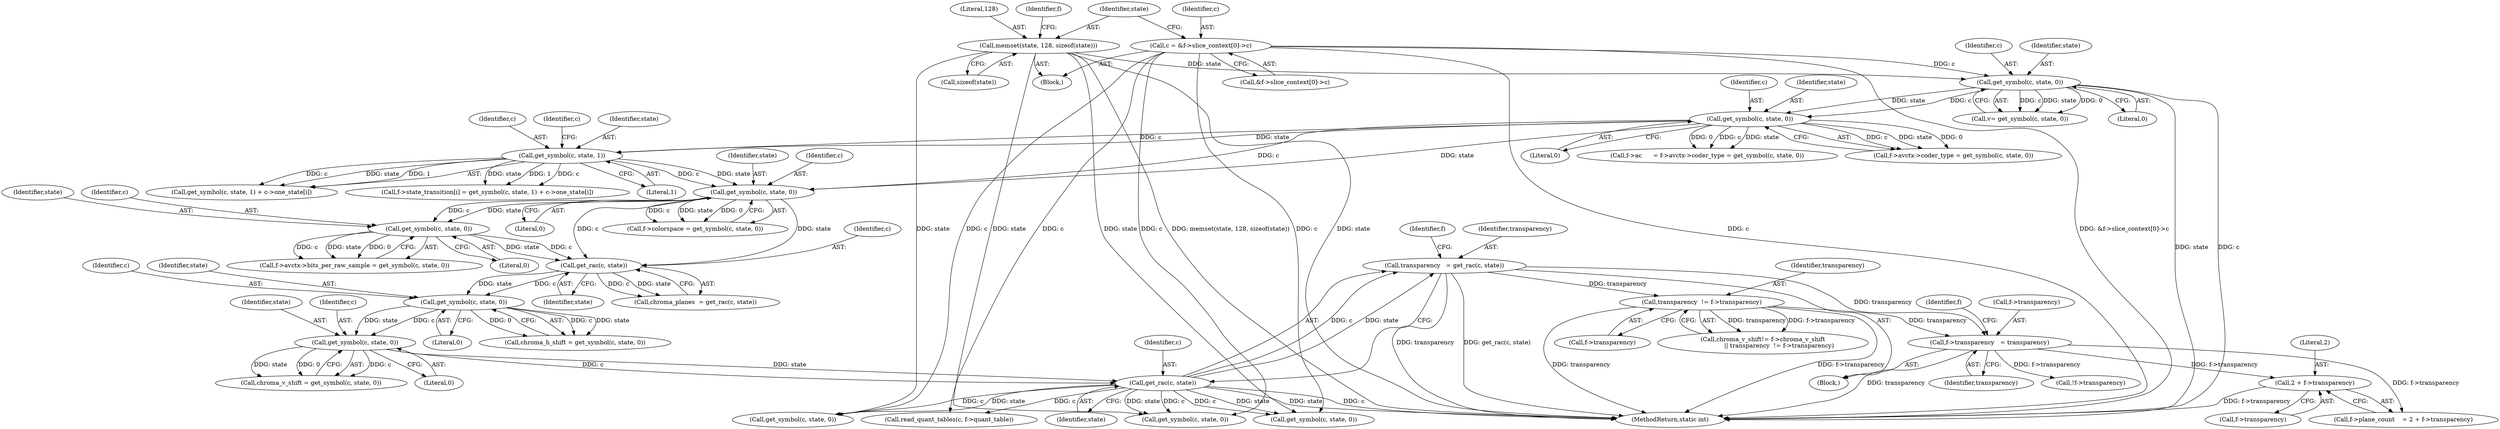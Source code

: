 digraph "0_FFmpeg_b05cd1ea7e45a836f7f6071a716c38bb30326e0f@pointer" {
"1000319" [label="(Call,2 + f->transparency)"];
"1000310" [label="(Call,f->transparency   = transparency)"];
"1000281" [label="(Call,transparency  != f->transparency)"];
"1000252" [label="(Call,transparency   = get_rac(c, state))"];
"1000254" [label="(Call,get_rac(c, state))"];
"1000248" [label="(Call,get_symbol(c, state, 0))"];
"1000242" [label="(Call,get_symbol(c, state, 0))"];
"1000237" [label="(Call,get_rac(c, state))"];
"1000215" [label="(Call,get_symbol(c, state, 0))"];
"1000202" [label="(Call,get_symbol(c, state, 1))"];
"1000175" [label="(Call,get_symbol(c, state, 0))"];
"1000142" [label="(Call,get_symbol(c, state, 0))"];
"1000113" [label="(Call,c = &f->slice_context[0]->c)"];
"1000123" [label="(Call,memset(state, 128, sizeof(state)))"];
"1000231" [label="(Call,get_symbol(c, state, 0))"];
"1000283" [label="(Call,f->transparency)"];
"1000255" [label="(Identifier,c)"];
"1000204" [label="(Identifier,state)"];
"1000143" [label="(Identifier,c)"];
"1000124" [label="(Identifier,state)"];
"1000177" [label="(Identifier,state)"];
"1000254" [label="(Call,get_rac(c, state))"];
"1000275" [label="(Call,chroma_v_shift!= f->chroma_v_shift\n                 || transparency  != f->transparency)"];
"1000239" [label="(Identifier,state)"];
"1000114" [label="(Identifier,c)"];
"1000321" [label="(Call,f->transparency)"];
"1000218" [label="(Literal,0)"];
"1000134" [label="(Block,)"];
"1000252" [label="(Call,transparency   = get_rac(c, state))"];
"1001201" [label="(Call,get_symbol(c, state, 0))"];
"1000123" [label="(Call,memset(state, 128, sizeof(state)))"];
"1000320" [label="(Literal,2)"];
"1000203" [label="(Identifier,c)"];
"1000195" [label="(Call,f->state_transition[i] = get_symbol(c, state, 1) + c->one_state[i])"];
"1000314" [label="(Identifier,transparency)"];
"1000253" [label="(Identifier,transparency)"];
"1000115" [label="(Call,&f->slice_context[0]->c)"];
"1000125" [label="(Literal,128)"];
"1000333" [label="(Call,!f->transparency)"];
"1000142" [label="(Call,get_symbol(c, state, 0))"];
"1000251" [label="(Literal,0)"];
"1000140" [label="(Call,v= get_symbol(c, state, 0))"];
"1000256" [label="(Identifier,state)"];
"1000315" [label="(Call,f->plane_count    = 2 + f->transparency)"];
"1000868" [label="(Call,get_symbol(c, state, 0))"];
"1000250" [label="(Identifier,state)"];
"1000240" [label="(Call,chroma_h_shift = get_symbol(c, state, 0))"];
"1000311" [label="(Call,f->transparency)"];
"1000211" [label="(Call,f->colorspace = get_symbol(c, state, 0))"];
"1000217" [label="(Identifier,state)"];
"1000145" [label="(Literal,0)"];
"1000178" [label="(Literal,0)"];
"1001295" [label="(MethodReturn,static int)"];
"1000281" [label="(Call,transparency  != f->transparency)"];
"1000205" [label="(Literal,1)"];
"1000248" [label="(Call,get_symbol(c, state, 0))"];
"1000259" [label="(Identifier,f)"];
"1000201" [label="(Call,get_symbol(c, state, 1) + c->one_state[i])"];
"1000144" [label="(Identifier,state)"];
"1000126" [label="(Call,sizeof(state))"];
"1000244" [label="(Identifier,state)"];
"1000249" [label="(Identifier,c)"];
"1000176" [label="(Identifier,c)"];
"1000233" [label="(Identifier,state)"];
"1000235" [label="(Call,chroma_planes  = get_rac(c, state))"];
"1000231" [label="(Call,get_symbol(c, state, 0))"];
"1000245" [label="(Literal,0)"];
"1000242" [label="(Call,get_symbol(c, state, 0))"];
"1000215" [label="(Call,get_symbol(c, state, 0))"];
"1000282" [label="(Identifier,transparency)"];
"1000237" [label="(Call,get_rac(c, state))"];
"1000319" [label="(Call,2 + f->transparency)"];
"1000175" [label="(Call,get_symbol(c, state, 0))"];
"1000238" [label="(Identifier,c)"];
"1000113" [label="(Call,c = &f->slice_context[0]->c)"];
"1000243" [label="(Identifier,c)"];
"1000232" [label="(Identifier,c)"];
"1000317" [label="(Identifier,f)"];
"1000225" [label="(Call,f->avctx->bits_per_raw_sample = get_symbol(c, state, 0))"];
"1000208" [label="(Identifier,c)"];
"1000838" [label="(Call,read_quant_tables(c, f->quant_table))"];
"1000216" [label="(Identifier,c)"];
"1000246" [label="(Call,chroma_v_shift = get_symbol(c, state, 0))"];
"1000234" [label="(Literal,0)"];
"1000202" [label="(Call,get_symbol(c, state, 1))"];
"1000131" [label="(Identifier,f)"];
"1000104" [label="(Block,)"];
"1000165" [label="(Call,f->ac      = f->avctx->coder_type = get_symbol(c, state, 0))"];
"1000169" [label="(Call,f->avctx->coder_type = get_symbol(c, state, 0))"];
"1001016" [label="(Call,get_symbol(c, state, 0))"];
"1000310" [label="(Call,f->transparency   = transparency)"];
"1000319" -> "1000315"  [label="AST: "];
"1000319" -> "1000321"  [label="CFG: "];
"1000320" -> "1000319"  [label="AST: "];
"1000321" -> "1000319"  [label="AST: "];
"1000315" -> "1000319"  [label="CFG: "];
"1000319" -> "1001295"  [label="DDG: f->transparency"];
"1000310" -> "1000319"  [label="DDG: f->transparency"];
"1000310" -> "1000134"  [label="AST: "];
"1000310" -> "1000314"  [label="CFG: "];
"1000311" -> "1000310"  [label="AST: "];
"1000314" -> "1000310"  [label="AST: "];
"1000317" -> "1000310"  [label="CFG: "];
"1000310" -> "1001295"  [label="DDG: transparency"];
"1000281" -> "1000310"  [label="DDG: transparency"];
"1000252" -> "1000310"  [label="DDG: transparency"];
"1000310" -> "1000315"  [label="DDG: f->transparency"];
"1000310" -> "1000333"  [label="DDG: f->transparency"];
"1000281" -> "1000275"  [label="AST: "];
"1000281" -> "1000283"  [label="CFG: "];
"1000282" -> "1000281"  [label="AST: "];
"1000283" -> "1000281"  [label="AST: "];
"1000275" -> "1000281"  [label="CFG: "];
"1000281" -> "1001295"  [label="DDG: transparency"];
"1000281" -> "1001295"  [label="DDG: f->transparency"];
"1000281" -> "1000275"  [label="DDG: transparency"];
"1000281" -> "1000275"  [label="DDG: f->transparency"];
"1000252" -> "1000281"  [label="DDG: transparency"];
"1000252" -> "1000134"  [label="AST: "];
"1000252" -> "1000254"  [label="CFG: "];
"1000253" -> "1000252"  [label="AST: "];
"1000254" -> "1000252"  [label="AST: "];
"1000259" -> "1000252"  [label="CFG: "];
"1000252" -> "1001295"  [label="DDG: transparency"];
"1000252" -> "1001295"  [label="DDG: get_rac(c, state)"];
"1000254" -> "1000252"  [label="DDG: c"];
"1000254" -> "1000252"  [label="DDG: state"];
"1000254" -> "1000256"  [label="CFG: "];
"1000255" -> "1000254"  [label="AST: "];
"1000256" -> "1000254"  [label="AST: "];
"1000254" -> "1001295"  [label="DDG: c"];
"1000254" -> "1001295"  [label="DDG: state"];
"1000248" -> "1000254"  [label="DDG: c"];
"1000248" -> "1000254"  [label="DDG: state"];
"1000254" -> "1000838"  [label="DDG: c"];
"1000254" -> "1000868"  [label="DDG: c"];
"1000254" -> "1000868"  [label="DDG: state"];
"1000254" -> "1001016"  [label="DDG: c"];
"1000254" -> "1001016"  [label="DDG: state"];
"1000254" -> "1001201"  [label="DDG: c"];
"1000254" -> "1001201"  [label="DDG: state"];
"1000248" -> "1000246"  [label="AST: "];
"1000248" -> "1000251"  [label="CFG: "];
"1000249" -> "1000248"  [label="AST: "];
"1000250" -> "1000248"  [label="AST: "];
"1000251" -> "1000248"  [label="AST: "];
"1000246" -> "1000248"  [label="CFG: "];
"1000248" -> "1000246"  [label="DDG: c"];
"1000248" -> "1000246"  [label="DDG: state"];
"1000248" -> "1000246"  [label="DDG: 0"];
"1000242" -> "1000248"  [label="DDG: c"];
"1000242" -> "1000248"  [label="DDG: state"];
"1000242" -> "1000240"  [label="AST: "];
"1000242" -> "1000245"  [label="CFG: "];
"1000243" -> "1000242"  [label="AST: "];
"1000244" -> "1000242"  [label="AST: "];
"1000245" -> "1000242"  [label="AST: "];
"1000240" -> "1000242"  [label="CFG: "];
"1000242" -> "1000240"  [label="DDG: c"];
"1000242" -> "1000240"  [label="DDG: state"];
"1000242" -> "1000240"  [label="DDG: 0"];
"1000237" -> "1000242"  [label="DDG: c"];
"1000237" -> "1000242"  [label="DDG: state"];
"1000237" -> "1000235"  [label="AST: "];
"1000237" -> "1000239"  [label="CFG: "];
"1000238" -> "1000237"  [label="AST: "];
"1000239" -> "1000237"  [label="AST: "];
"1000235" -> "1000237"  [label="CFG: "];
"1000237" -> "1000235"  [label="DDG: c"];
"1000237" -> "1000235"  [label="DDG: state"];
"1000215" -> "1000237"  [label="DDG: c"];
"1000215" -> "1000237"  [label="DDG: state"];
"1000231" -> "1000237"  [label="DDG: c"];
"1000231" -> "1000237"  [label="DDG: state"];
"1000215" -> "1000211"  [label="AST: "];
"1000215" -> "1000218"  [label="CFG: "];
"1000216" -> "1000215"  [label="AST: "];
"1000217" -> "1000215"  [label="AST: "];
"1000218" -> "1000215"  [label="AST: "];
"1000211" -> "1000215"  [label="CFG: "];
"1000215" -> "1000211"  [label="DDG: c"];
"1000215" -> "1000211"  [label="DDG: state"];
"1000215" -> "1000211"  [label="DDG: 0"];
"1000202" -> "1000215"  [label="DDG: c"];
"1000202" -> "1000215"  [label="DDG: state"];
"1000175" -> "1000215"  [label="DDG: c"];
"1000175" -> "1000215"  [label="DDG: state"];
"1000215" -> "1000231"  [label="DDG: c"];
"1000215" -> "1000231"  [label="DDG: state"];
"1000202" -> "1000201"  [label="AST: "];
"1000202" -> "1000205"  [label="CFG: "];
"1000203" -> "1000202"  [label="AST: "];
"1000204" -> "1000202"  [label="AST: "];
"1000205" -> "1000202"  [label="AST: "];
"1000208" -> "1000202"  [label="CFG: "];
"1000202" -> "1000195"  [label="DDG: c"];
"1000202" -> "1000195"  [label="DDG: state"];
"1000202" -> "1000195"  [label="DDG: 1"];
"1000202" -> "1000201"  [label="DDG: c"];
"1000202" -> "1000201"  [label="DDG: state"];
"1000202" -> "1000201"  [label="DDG: 1"];
"1000175" -> "1000202"  [label="DDG: c"];
"1000175" -> "1000202"  [label="DDG: state"];
"1000175" -> "1000169"  [label="AST: "];
"1000175" -> "1000178"  [label="CFG: "];
"1000176" -> "1000175"  [label="AST: "];
"1000177" -> "1000175"  [label="AST: "];
"1000178" -> "1000175"  [label="AST: "];
"1000169" -> "1000175"  [label="CFG: "];
"1000175" -> "1000165"  [label="DDG: c"];
"1000175" -> "1000165"  [label="DDG: state"];
"1000175" -> "1000165"  [label="DDG: 0"];
"1000175" -> "1000169"  [label="DDG: c"];
"1000175" -> "1000169"  [label="DDG: state"];
"1000175" -> "1000169"  [label="DDG: 0"];
"1000142" -> "1000175"  [label="DDG: c"];
"1000142" -> "1000175"  [label="DDG: state"];
"1000142" -> "1000140"  [label="AST: "];
"1000142" -> "1000145"  [label="CFG: "];
"1000143" -> "1000142"  [label="AST: "];
"1000144" -> "1000142"  [label="AST: "];
"1000145" -> "1000142"  [label="AST: "];
"1000140" -> "1000142"  [label="CFG: "];
"1000142" -> "1001295"  [label="DDG: state"];
"1000142" -> "1001295"  [label="DDG: c"];
"1000142" -> "1000140"  [label="DDG: c"];
"1000142" -> "1000140"  [label="DDG: state"];
"1000142" -> "1000140"  [label="DDG: 0"];
"1000113" -> "1000142"  [label="DDG: c"];
"1000123" -> "1000142"  [label="DDG: state"];
"1000113" -> "1000104"  [label="AST: "];
"1000113" -> "1000115"  [label="CFG: "];
"1000114" -> "1000113"  [label="AST: "];
"1000115" -> "1000113"  [label="AST: "];
"1000124" -> "1000113"  [label="CFG: "];
"1000113" -> "1001295"  [label="DDG: c"];
"1000113" -> "1001295"  [label="DDG: &f->slice_context[0]->c"];
"1000113" -> "1000838"  [label="DDG: c"];
"1000113" -> "1000868"  [label="DDG: c"];
"1000113" -> "1001016"  [label="DDG: c"];
"1000113" -> "1001201"  [label="DDG: c"];
"1000123" -> "1000104"  [label="AST: "];
"1000123" -> "1000126"  [label="CFG: "];
"1000124" -> "1000123"  [label="AST: "];
"1000125" -> "1000123"  [label="AST: "];
"1000126" -> "1000123"  [label="AST: "];
"1000131" -> "1000123"  [label="CFG: "];
"1000123" -> "1001295"  [label="DDG: memset(state, 128, sizeof(state))"];
"1000123" -> "1001295"  [label="DDG: state"];
"1000123" -> "1000868"  [label="DDG: state"];
"1000123" -> "1001016"  [label="DDG: state"];
"1000123" -> "1001201"  [label="DDG: state"];
"1000231" -> "1000225"  [label="AST: "];
"1000231" -> "1000234"  [label="CFG: "];
"1000232" -> "1000231"  [label="AST: "];
"1000233" -> "1000231"  [label="AST: "];
"1000234" -> "1000231"  [label="AST: "];
"1000225" -> "1000231"  [label="CFG: "];
"1000231" -> "1000225"  [label="DDG: c"];
"1000231" -> "1000225"  [label="DDG: state"];
"1000231" -> "1000225"  [label="DDG: 0"];
}
